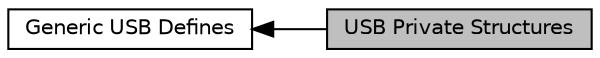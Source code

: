 digraph "USB Private Structures"
{
  edge [fontname="Helvetica",fontsize="10",labelfontname="Helvetica",labelfontsize="10"];
  node [fontname="Helvetica",fontsize="10",shape=record];
  rankdir=LR;
  Node0 [label="USB Private Structures",height=0.2,width=0.4,color="black", fillcolor="grey75", style="filled", fontcolor="black"];
  Node1 [label="Generic USB Defines",height=0.2,width=0.4,color="black", fillcolor="white", style="filled",URL="$group__USB__defines.html",tooltip="Defined Constants and Types for Generic USB. "];
  Node1->Node0 [shape=plaintext, dir="back", style="solid"];
}
